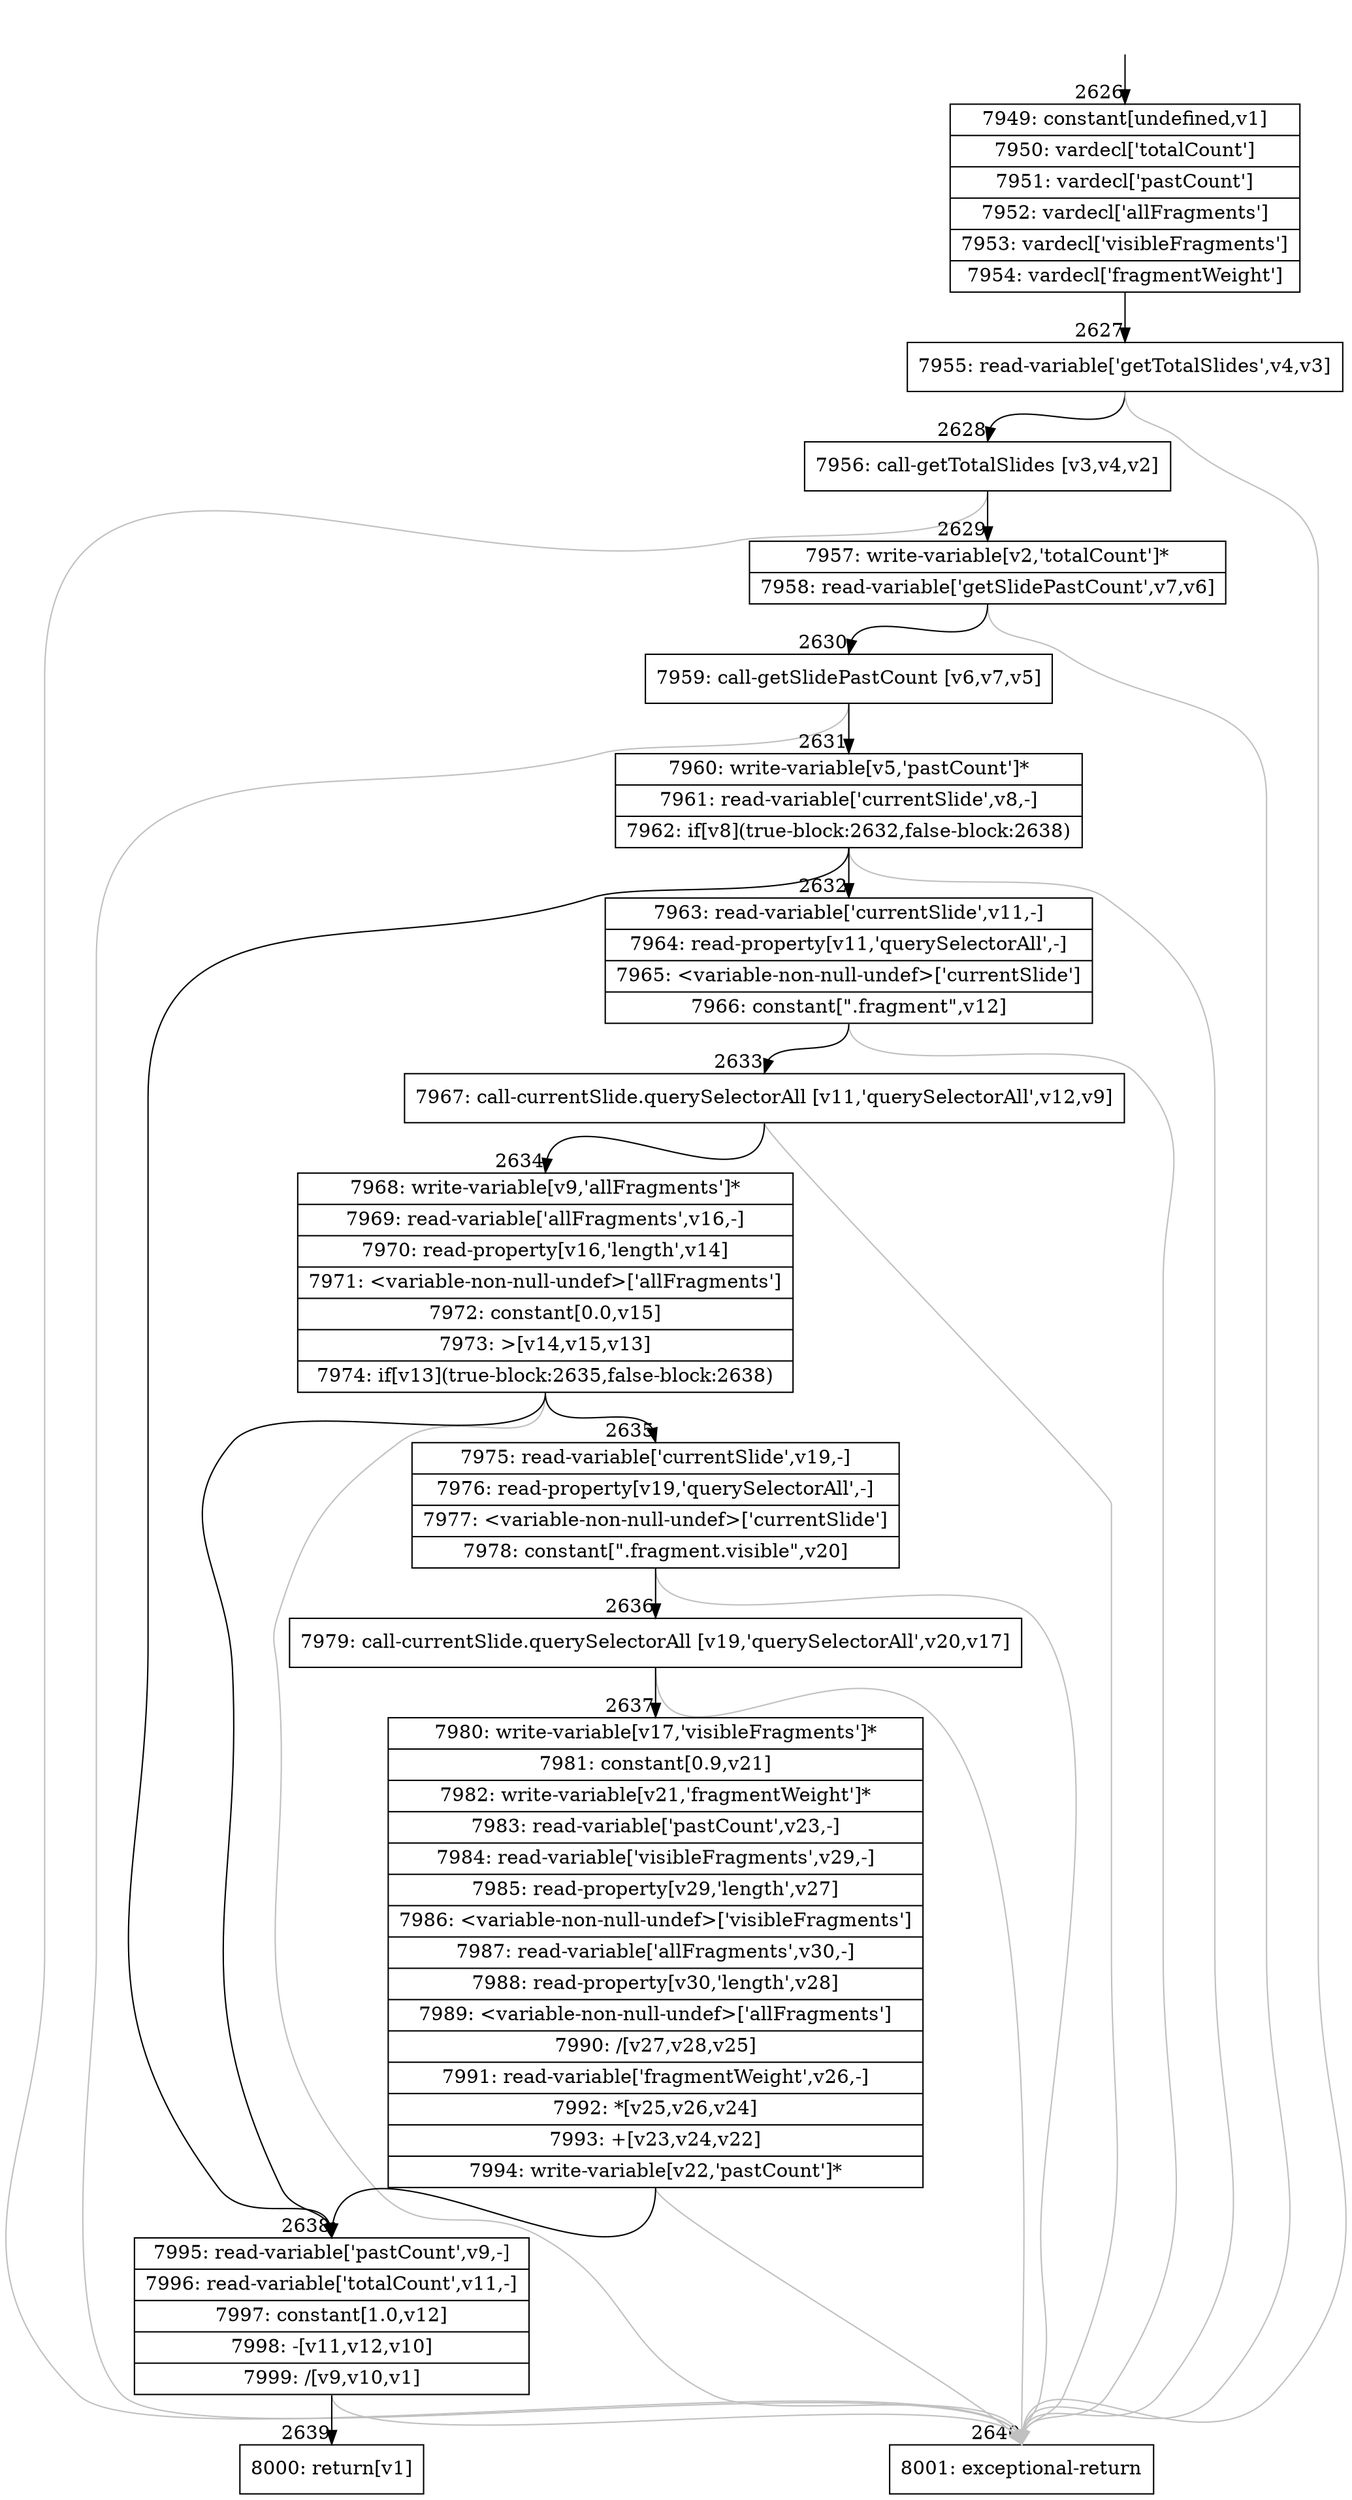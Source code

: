 digraph {
rankdir="TD"
BB_entry164[shape=none,label=""];
BB_entry164 -> BB2626 [tailport=s, headport=n, headlabel="    2626"]
BB2626 [shape=record label="{7949: constant[undefined,v1]|7950: vardecl['totalCount']|7951: vardecl['pastCount']|7952: vardecl['allFragments']|7953: vardecl['visibleFragments']|7954: vardecl['fragmentWeight']}" ] 
BB2626 -> BB2627 [tailport=s, headport=n, headlabel="      2627"]
BB2627 [shape=record label="{7955: read-variable['getTotalSlides',v4,v3]}" ] 
BB2627 -> BB2628 [tailport=s, headport=n, headlabel="      2628"]
BB2627 -> BB2640 [tailport=s, headport=n, color=gray, headlabel="      2640"]
BB2628 [shape=record label="{7956: call-getTotalSlides [v3,v4,v2]}" ] 
BB2628 -> BB2629 [tailport=s, headport=n, headlabel="      2629"]
BB2628 -> BB2640 [tailport=s, headport=n, color=gray]
BB2629 [shape=record label="{7957: write-variable[v2,'totalCount']*|7958: read-variable['getSlidePastCount',v7,v6]}" ] 
BB2629 -> BB2630 [tailport=s, headport=n, headlabel="      2630"]
BB2629 -> BB2640 [tailport=s, headport=n, color=gray]
BB2630 [shape=record label="{7959: call-getSlidePastCount [v6,v7,v5]}" ] 
BB2630 -> BB2631 [tailport=s, headport=n, headlabel="      2631"]
BB2630 -> BB2640 [tailport=s, headport=n, color=gray]
BB2631 [shape=record label="{7960: write-variable[v5,'pastCount']*|7961: read-variable['currentSlide',v8,-]|7962: if[v8](true-block:2632,false-block:2638)}" ] 
BB2631 -> BB2632 [tailport=s, headport=n, headlabel="      2632"]
BB2631 -> BB2638 [tailport=s, headport=n, headlabel="      2638"]
BB2631 -> BB2640 [tailport=s, headport=n, color=gray]
BB2632 [shape=record label="{7963: read-variable['currentSlide',v11,-]|7964: read-property[v11,'querySelectorAll',-]|7965: \<variable-non-null-undef\>['currentSlide']|7966: constant[\".fragment\",v12]}" ] 
BB2632 -> BB2633 [tailport=s, headport=n, headlabel="      2633"]
BB2632 -> BB2640 [tailport=s, headport=n, color=gray]
BB2633 [shape=record label="{7967: call-currentSlide.querySelectorAll [v11,'querySelectorAll',v12,v9]}" ] 
BB2633 -> BB2634 [tailport=s, headport=n, headlabel="      2634"]
BB2633 -> BB2640 [tailport=s, headport=n, color=gray]
BB2634 [shape=record label="{7968: write-variable[v9,'allFragments']*|7969: read-variable['allFragments',v16,-]|7970: read-property[v16,'length',v14]|7971: \<variable-non-null-undef\>['allFragments']|7972: constant[0.0,v15]|7973: \>[v14,v15,v13]|7974: if[v13](true-block:2635,false-block:2638)}" ] 
BB2634 -> BB2635 [tailport=s, headport=n, headlabel="      2635"]
BB2634 -> BB2638 [tailport=s, headport=n]
BB2634 -> BB2640 [tailport=s, headport=n, color=gray]
BB2635 [shape=record label="{7975: read-variable['currentSlide',v19,-]|7976: read-property[v19,'querySelectorAll',-]|7977: \<variable-non-null-undef\>['currentSlide']|7978: constant[\".fragment.visible\",v20]}" ] 
BB2635 -> BB2636 [tailport=s, headport=n, headlabel="      2636"]
BB2635 -> BB2640 [tailport=s, headport=n, color=gray]
BB2636 [shape=record label="{7979: call-currentSlide.querySelectorAll [v19,'querySelectorAll',v20,v17]}" ] 
BB2636 -> BB2637 [tailport=s, headport=n, headlabel="      2637"]
BB2636 -> BB2640 [tailport=s, headport=n, color=gray]
BB2637 [shape=record label="{7980: write-variable[v17,'visibleFragments']*|7981: constant[0.9,v21]|7982: write-variable[v21,'fragmentWeight']*|7983: read-variable['pastCount',v23,-]|7984: read-variable['visibleFragments',v29,-]|7985: read-property[v29,'length',v27]|7986: \<variable-non-null-undef\>['visibleFragments']|7987: read-variable['allFragments',v30,-]|7988: read-property[v30,'length',v28]|7989: \<variable-non-null-undef\>['allFragments']|7990: /[v27,v28,v25]|7991: read-variable['fragmentWeight',v26,-]|7992: *[v25,v26,v24]|7993: +[v23,v24,v22]|7994: write-variable[v22,'pastCount']*}" ] 
BB2637 -> BB2638 [tailport=s, headport=n]
BB2637 -> BB2640 [tailport=s, headport=n, color=gray]
BB2638 [shape=record label="{7995: read-variable['pastCount',v9,-]|7996: read-variable['totalCount',v11,-]|7997: constant[1.0,v12]|7998: -[v11,v12,v10]|7999: /[v9,v10,v1]}" ] 
BB2638 -> BB2639 [tailport=s, headport=n, headlabel="      2639"]
BB2638 -> BB2640 [tailport=s, headport=n, color=gray]
BB2639 [shape=record label="{8000: return[v1]}" ] 
BB2640 [shape=record label="{8001: exceptional-return}" ] 
//#$~ 3072
}
